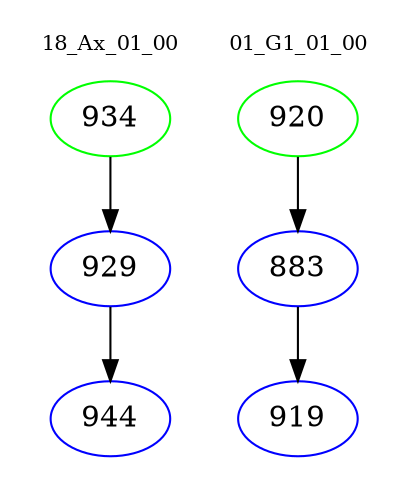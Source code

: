 digraph{
subgraph cluster_0 {
color = white
label = "18_Ax_01_00";
fontsize=10;
T0_934 [label="934", color="green"]
T0_934 -> T0_929 [color="black"]
T0_929 [label="929", color="blue"]
T0_929 -> T0_944 [color="black"]
T0_944 [label="944", color="blue"]
}
subgraph cluster_1 {
color = white
label = "01_G1_01_00";
fontsize=10;
T1_920 [label="920", color="green"]
T1_920 -> T1_883 [color="black"]
T1_883 [label="883", color="blue"]
T1_883 -> T1_919 [color="black"]
T1_919 [label="919", color="blue"]
}
}
